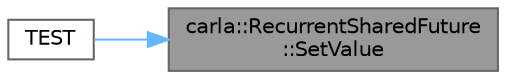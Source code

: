 digraph "carla::RecurrentSharedFuture::SetValue"
{
 // INTERACTIVE_SVG=YES
 // LATEX_PDF_SIZE
  bgcolor="transparent";
  edge [fontname=Helvetica,fontsize=10,labelfontname=Helvetica,labelfontsize=10];
  node [fontname=Helvetica,fontsize=10,shape=box,height=0.2,width=0.4];
  rankdir="RL";
  Node1 [id="Node000001",label="carla::RecurrentSharedFuture\l::SetValue",height=0.2,width=0.4,color="gray40", fillcolor="grey60", style="filled", fontcolor="black",tooltip="Set the value and notify all waiting threads."];
  Node1 -> Node2 [id="edge1_Node000001_Node000002",dir="back",color="steelblue1",style="solid",tooltip=" "];
  Node2 [id="Node000002",label="TEST",height=0.2,width=0.4,color="grey40", fillcolor="white", style="filled",URL="$dc/d1b/test__recurrent__shared__future_8cpp.html#a2f7392528c09282ddc906c9ee33aea0b",tooltip=" "];
}
